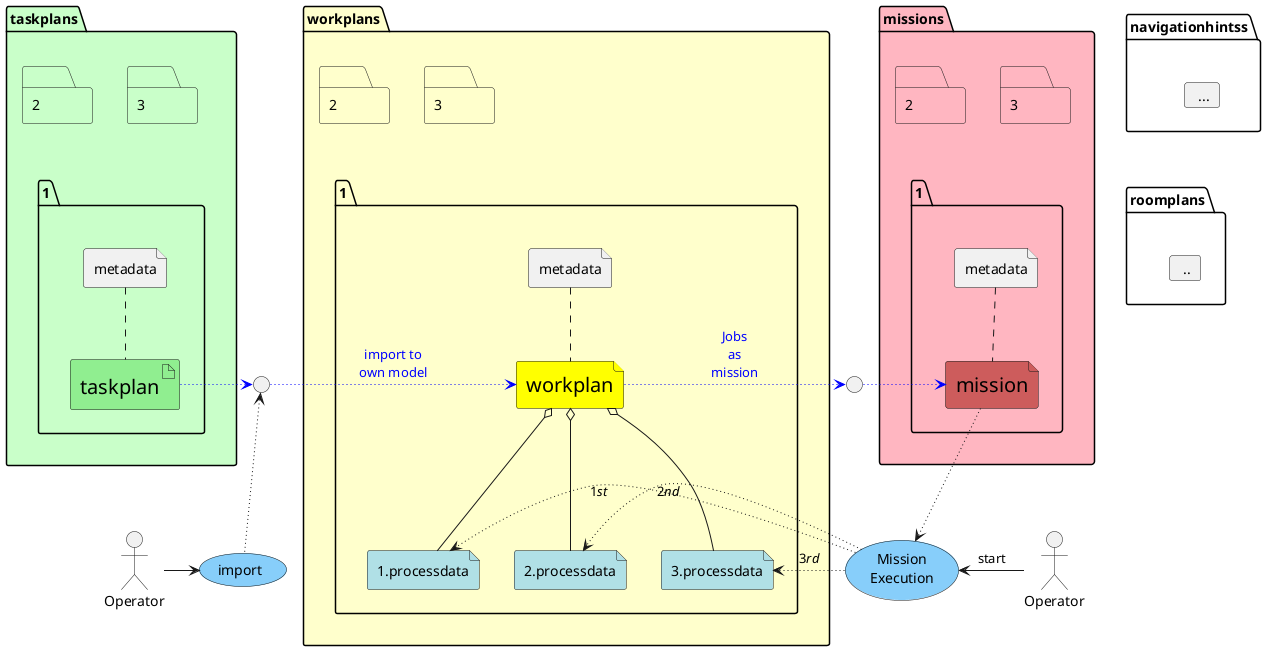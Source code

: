 @startuml Overview


folder missions #LightPink{
    folder m3 as "3" #LightPink
    folder m2 as "2" #LightPink
    folder m1 as "1" {
        file mim as "metadata" 
        file mi as "<size:20>mission</size>" #IndianRed
    }
}
folder workplans #Business{
    folder w3 as "3" #Business
    folder w2 as "2" #Business
    folder w1 as "1" {
        file wpm as "metadata"
        file wp as "<size:20>workplan</size>" #Yellow
        file de1 as "1.processdata" #PowderBlue
        file de2 as "2.processdata" #PowderBlue
        file de3 as "3.processdata" #PowderBlue

    }
}
folder taskplans #TECHNOLOGY{
    folder t3 as "3" #TECHNOLOGY
    folder t2 as "2" #TECHNOLOGY
    folder t1 as "1" {
        file tpm as "metadata"
        artifact tp as "<size:20>taskplan</size>" #LightGreen
    }
}
folder navigationhintss {
    card " ..."
}
folder roomplans {
    card " .."
}
navigationhintss -[hidden]- roomplans

(execution) as "Mission\nExecution" #LightSkyBlue
(import)  #LightSkyBlue
() ti as " " 
() wi as " " 
actor o1 as "Operator"
actor o2 as "Operator"



tpm -[dashed]- tp
wpm -[dashed]- wp
mim -[dashed]- mi

w3 -[hidden]- w1
t3 -[hidden]- t1
m3 -[hidden]- m1

wp o-- de1
wp o-- de2
wp o-- de3


tp -> ti #Line:Blue;line.dotted
ti -> wp   #Line:Blue;line.dotted;text:blue : import to\nown model


wp -> wi #Line:Blue;line.dotted;text:blue : Jobs\nas\nmission
wi -> mi #Line:Blue;line.dotted


mi -[dotted]-> execution
execution -[dotted]r-> de1 : "1<i>st</i>"
execution -[dotted]r-> de2 : "2<i>nd</i>"
execution -[dotted]r-> de3 : "3<i>rd</i>"


execution <- o1 : start

o2 -> import
ti <-[dotted]- import


@enduml